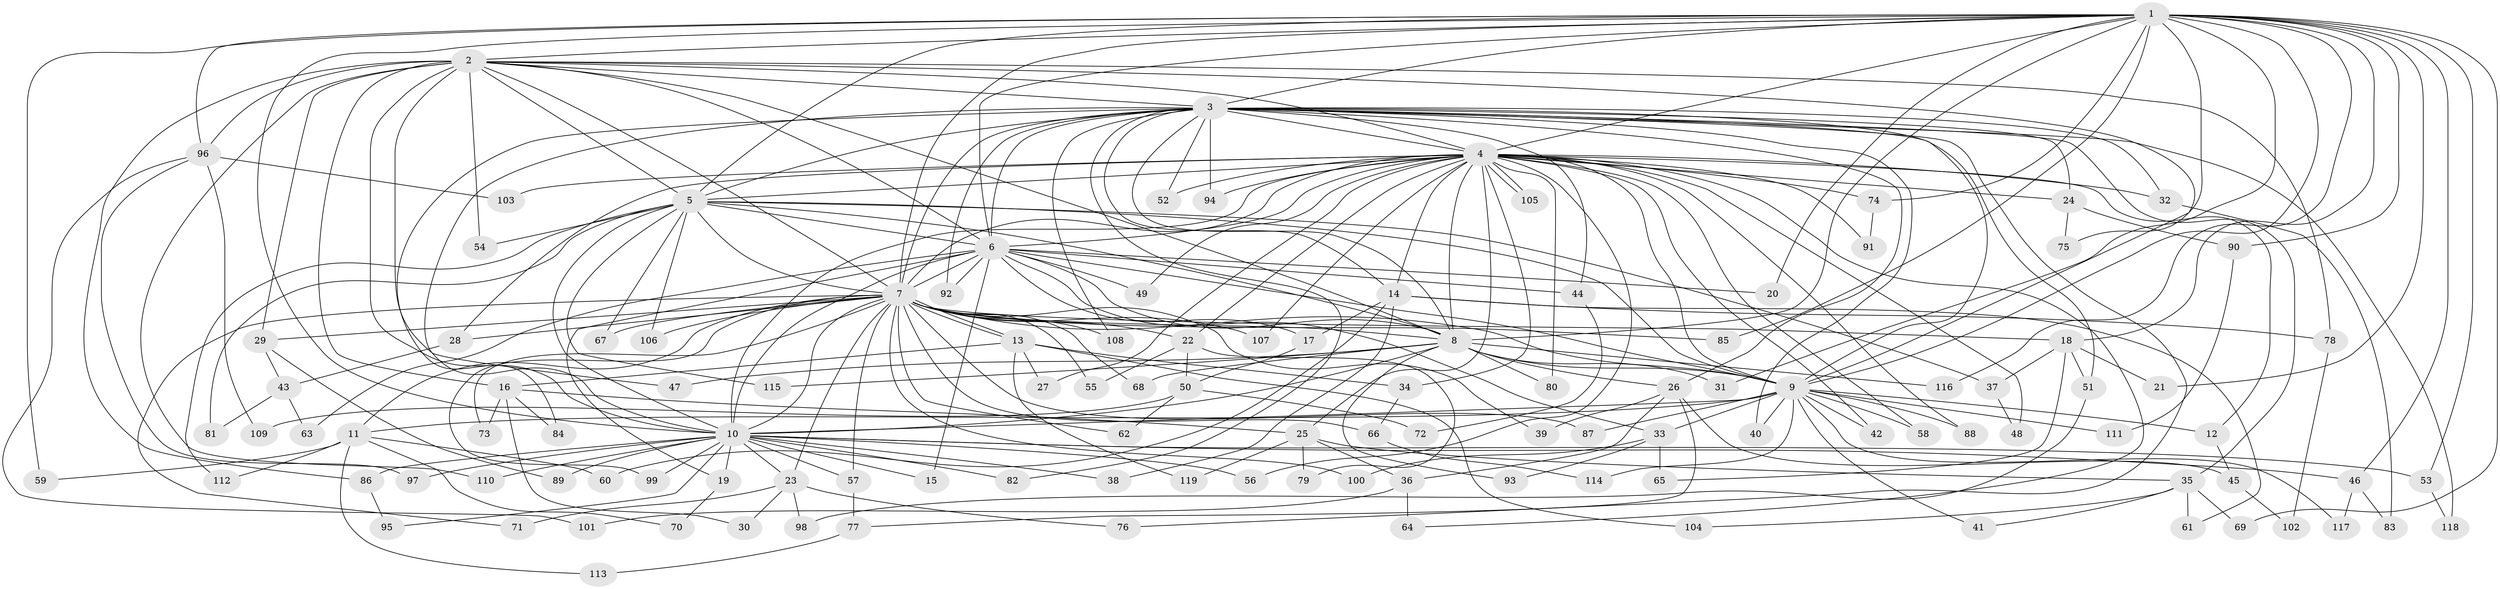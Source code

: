 // Generated by graph-tools (version 1.1) at 2025/01/03/09/25 03:01:26]
// undirected, 119 vertices, 263 edges
graph export_dot {
graph [start="1"]
  node [color=gray90,style=filled];
  1;
  2;
  3;
  4;
  5;
  6;
  7;
  8;
  9;
  10;
  11;
  12;
  13;
  14;
  15;
  16;
  17;
  18;
  19;
  20;
  21;
  22;
  23;
  24;
  25;
  26;
  27;
  28;
  29;
  30;
  31;
  32;
  33;
  34;
  35;
  36;
  37;
  38;
  39;
  40;
  41;
  42;
  43;
  44;
  45;
  46;
  47;
  48;
  49;
  50;
  51;
  52;
  53;
  54;
  55;
  56;
  57;
  58;
  59;
  60;
  61;
  62;
  63;
  64;
  65;
  66;
  67;
  68;
  69;
  70;
  71;
  72;
  73;
  74;
  75;
  76;
  77;
  78;
  79;
  80;
  81;
  82;
  83;
  84;
  85;
  86;
  87;
  88;
  89;
  90;
  91;
  92;
  93;
  94;
  95;
  96;
  97;
  98;
  99;
  100;
  101;
  102;
  103;
  104;
  105;
  106;
  107;
  108;
  109;
  110;
  111;
  112;
  113;
  114;
  115;
  116;
  117;
  118;
  119;
  1 -- 2;
  1 -- 3;
  1 -- 4;
  1 -- 5;
  1 -- 6;
  1 -- 7;
  1 -- 8;
  1 -- 9;
  1 -- 10;
  1 -- 18;
  1 -- 20;
  1 -- 21;
  1 -- 31;
  1 -- 46;
  1 -- 53;
  1 -- 59;
  1 -- 69;
  1 -- 74;
  1 -- 75;
  1 -- 85;
  1 -- 90;
  1 -- 96;
  1 -- 116;
  2 -- 3;
  2 -- 4;
  2 -- 5;
  2 -- 6;
  2 -- 7;
  2 -- 8;
  2 -- 9;
  2 -- 10;
  2 -- 16;
  2 -- 29;
  2 -- 47;
  2 -- 54;
  2 -- 78;
  2 -- 86;
  2 -- 96;
  2 -- 110;
  3 -- 4;
  3 -- 5;
  3 -- 6;
  3 -- 7;
  3 -- 8;
  3 -- 9;
  3 -- 10;
  3 -- 14;
  3 -- 24;
  3 -- 26;
  3 -- 32;
  3 -- 35;
  3 -- 40;
  3 -- 44;
  3 -- 51;
  3 -- 52;
  3 -- 76;
  3 -- 82;
  3 -- 84;
  3 -- 92;
  3 -- 94;
  3 -- 108;
  3 -- 118;
  4 -- 5;
  4 -- 6;
  4 -- 7;
  4 -- 8;
  4 -- 9;
  4 -- 10;
  4 -- 12;
  4 -- 14;
  4 -- 22;
  4 -- 24;
  4 -- 25;
  4 -- 27;
  4 -- 28;
  4 -- 32;
  4 -- 34;
  4 -- 42;
  4 -- 48;
  4 -- 49;
  4 -- 52;
  4 -- 56;
  4 -- 58;
  4 -- 64;
  4 -- 74;
  4 -- 80;
  4 -- 88;
  4 -- 91;
  4 -- 94;
  4 -- 103;
  4 -- 105;
  4 -- 105;
  4 -- 107;
  5 -- 6;
  5 -- 7;
  5 -- 8;
  5 -- 9;
  5 -- 10;
  5 -- 37;
  5 -- 54;
  5 -- 67;
  5 -- 81;
  5 -- 106;
  5 -- 112;
  5 -- 115;
  6 -- 7;
  6 -- 8;
  6 -- 9;
  6 -- 10;
  6 -- 15;
  6 -- 17;
  6 -- 19;
  6 -- 20;
  6 -- 33;
  6 -- 44;
  6 -- 49;
  6 -- 63;
  6 -- 92;
  7 -- 8;
  7 -- 9;
  7 -- 10;
  7 -- 11;
  7 -- 13;
  7 -- 13;
  7 -- 18;
  7 -- 22;
  7 -- 23;
  7 -- 28;
  7 -- 29;
  7 -- 39;
  7 -- 55;
  7 -- 57;
  7 -- 62;
  7 -- 66;
  7 -- 67;
  7 -- 68;
  7 -- 71;
  7 -- 73;
  7 -- 85;
  7 -- 87;
  7 -- 99;
  7 -- 100;
  7 -- 106;
  7 -- 107;
  7 -- 108;
  8 -- 9;
  8 -- 10;
  8 -- 26;
  8 -- 31;
  8 -- 47;
  8 -- 68;
  8 -- 80;
  8 -- 93;
  8 -- 115;
  8 -- 116;
  9 -- 10;
  9 -- 11;
  9 -- 12;
  9 -- 33;
  9 -- 40;
  9 -- 41;
  9 -- 42;
  9 -- 58;
  9 -- 87;
  9 -- 88;
  9 -- 111;
  9 -- 114;
  9 -- 117;
  10 -- 15;
  10 -- 19;
  10 -- 23;
  10 -- 38;
  10 -- 46;
  10 -- 53;
  10 -- 56;
  10 -- 57;
  10 -- 82;
  10 -- 86;
  10 -- 89;
  10 -- 95;
  10 -- 97;
  10 -- 99;
  10 -- 110;
  11 -- 59;
  11 -- 60;
  11 -- 70;
  11 -- 112;
  11 -- 113;
  12 -- 45;
  13 -- 16;
  13 -- 27;
  13 -- 34;
  13 -- 104;
  13 -- 119;
  14 -- 17;
  14 -- 38;
  14 -- 60;
  14 -- 61;
  14 -- 78;
  16 -- 25;
  16 -- 30;
  16 -- 73;
  16 -- 84;
  17 -- 50;
  18 -- 21;
  18 -- 37;
  18 -- 51;
  18 -- 65;
  19 -- 70;
  22 -- 50;
  22 -- 55;
  22 -- 79;
  23 -- 30;
  23 -- 71;
  23 -- 76;
  23 -- 98;
  24 -- 75;
  24 -- 90;
  25 -- 35;
  25 -- 36;
  25 -- 79;
  25 -- 119;
  26 -- 36;
  26 -- 39;
  26 -- 45;
  26 -- 77;
  28 -- 43;
  29 -- 43;
  29 -- 89;
  32 -- 83;
  33 -- 65;
  33 -- 93;
  33 -- 100;
  34 -- 66;
  35 -- 41;
  35 -- 61;
  35 -- 69;
  35 -- 104;
  36 -- 64;
  36 -- 101;
  37 -- 48;
  43 -- 63;
  43 -- 81;
  44 -- 72;
  45 -- 102;
  46 -- 83;
  46 -- 117;
  50 -- 62;
  50 -- 72;
  50 -- 109;
  51 -- 98;
  53 -- 118;
  57 -- 77;
  66 -- 114;
  74 -- 91;
  77 -- 113;
  78 -- 102;
  86 -- 95;
  90 -- 111;
  96 -- 97;
  96 -- 101;
  96 -- 103;
  96 -- 109;
}
